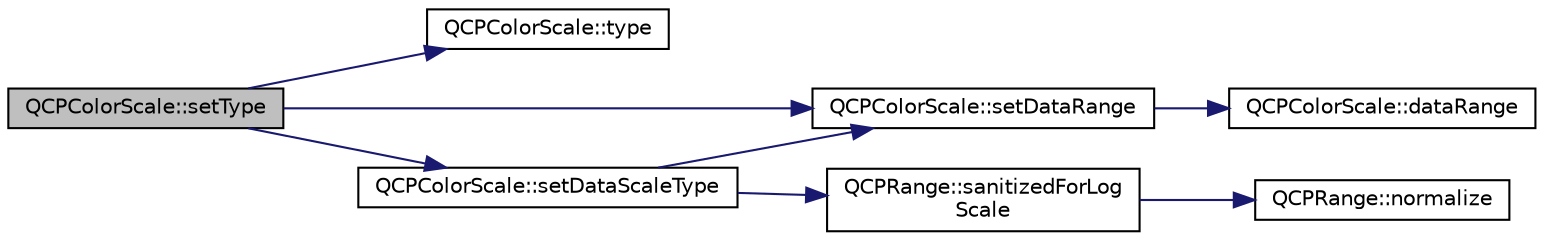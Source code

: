 digraph "QCPColorScale::setType"
{
  edge [fontname="Helvetica",fontsize="10",labelfontname="Helvetica",labelfontsize="10"];
  node [fontname="Helvetica",fontsize="10",shape=record];
  rankdir="LR";
  Node104 [label="QCPColorScale::setType",height=0.2,width=0.4,color="black", fillcolor="grey75", style="filled", fontcolor="black"];
  Node104 -> Node105 [color="midnightblue",fontsize="10",style="solid",fontname="Helvetica"];
  Node105 [label="QCPColorScale::type",height=0.2,width=0.4,color="black", fillcolor="white", style="filled",URL="$class_q_c_p_color_scale.html#a85d7e286fbfc0c04c4b480aff3cb66fb"];
  Node104 -> Node106 [color="midnightblue",fontsize="10",style="solid",fontname="Helvetica"];
  Node106 [label="QCPColorScale::setDataRange",height=0.2,width=0.4,color="black", fillcolor="white", style="filled",URL="$class_q_c_p_color_scale.html#abe88633003a26d1e756aa74984587fef"];
  Node106 -> Node107 [color="midnightblue",fontsize="10",style="solid",fontname="Helvetica"];
  Node107 [label="QCPColorScale::dataRange",height=0.2,width=0.4,color="black", fillcolor="white", style="filled",URL="$class_q_c_p_color_scale.html#a51f5756f99867bd91e570eddefeb1ef4"];
  Node104 -> Node108 [color="midnightblue",fontsize="10",style="solid",fontname="Helvetica"];
  Node108 [label="QCPColorScale::setDataScaleType",height=0.2,width=0.4,color="black", fillcolor="white", style="filled",URL="$class_q_c_p_color_scale.html#aeb6107d67dd7325145b2498abae67fc3"];
  Node108 -> Node106 [color="midnightblue",fontsize="10",style="solid",fontname="Helvetica"];
  Node108 -> Node109 [color="midnightblue",fontsize="10",style="solid",fontname="Helvetica"];
  Node109 [label="QCPRange::sanitizedForLog\lScale",height=0.2,width=0.4,color="black", fillcolor="white", style="filled",URL="$class_q_c_p_range.html#a3d66288d66e1d6df3636075eb42502ee"];
  Node109 -> Node110 [color="midnightblue",fontsize="10",style="solid",fontname="Helvetica"];
  Node110 [label="QCPRange::normalize",height=0.2,width=0.4,color="black", fillcolor="white", style="filled",URL="$class_q_c_p_range.html#af914a7740269b0604d0827c634a878a9"];
}
